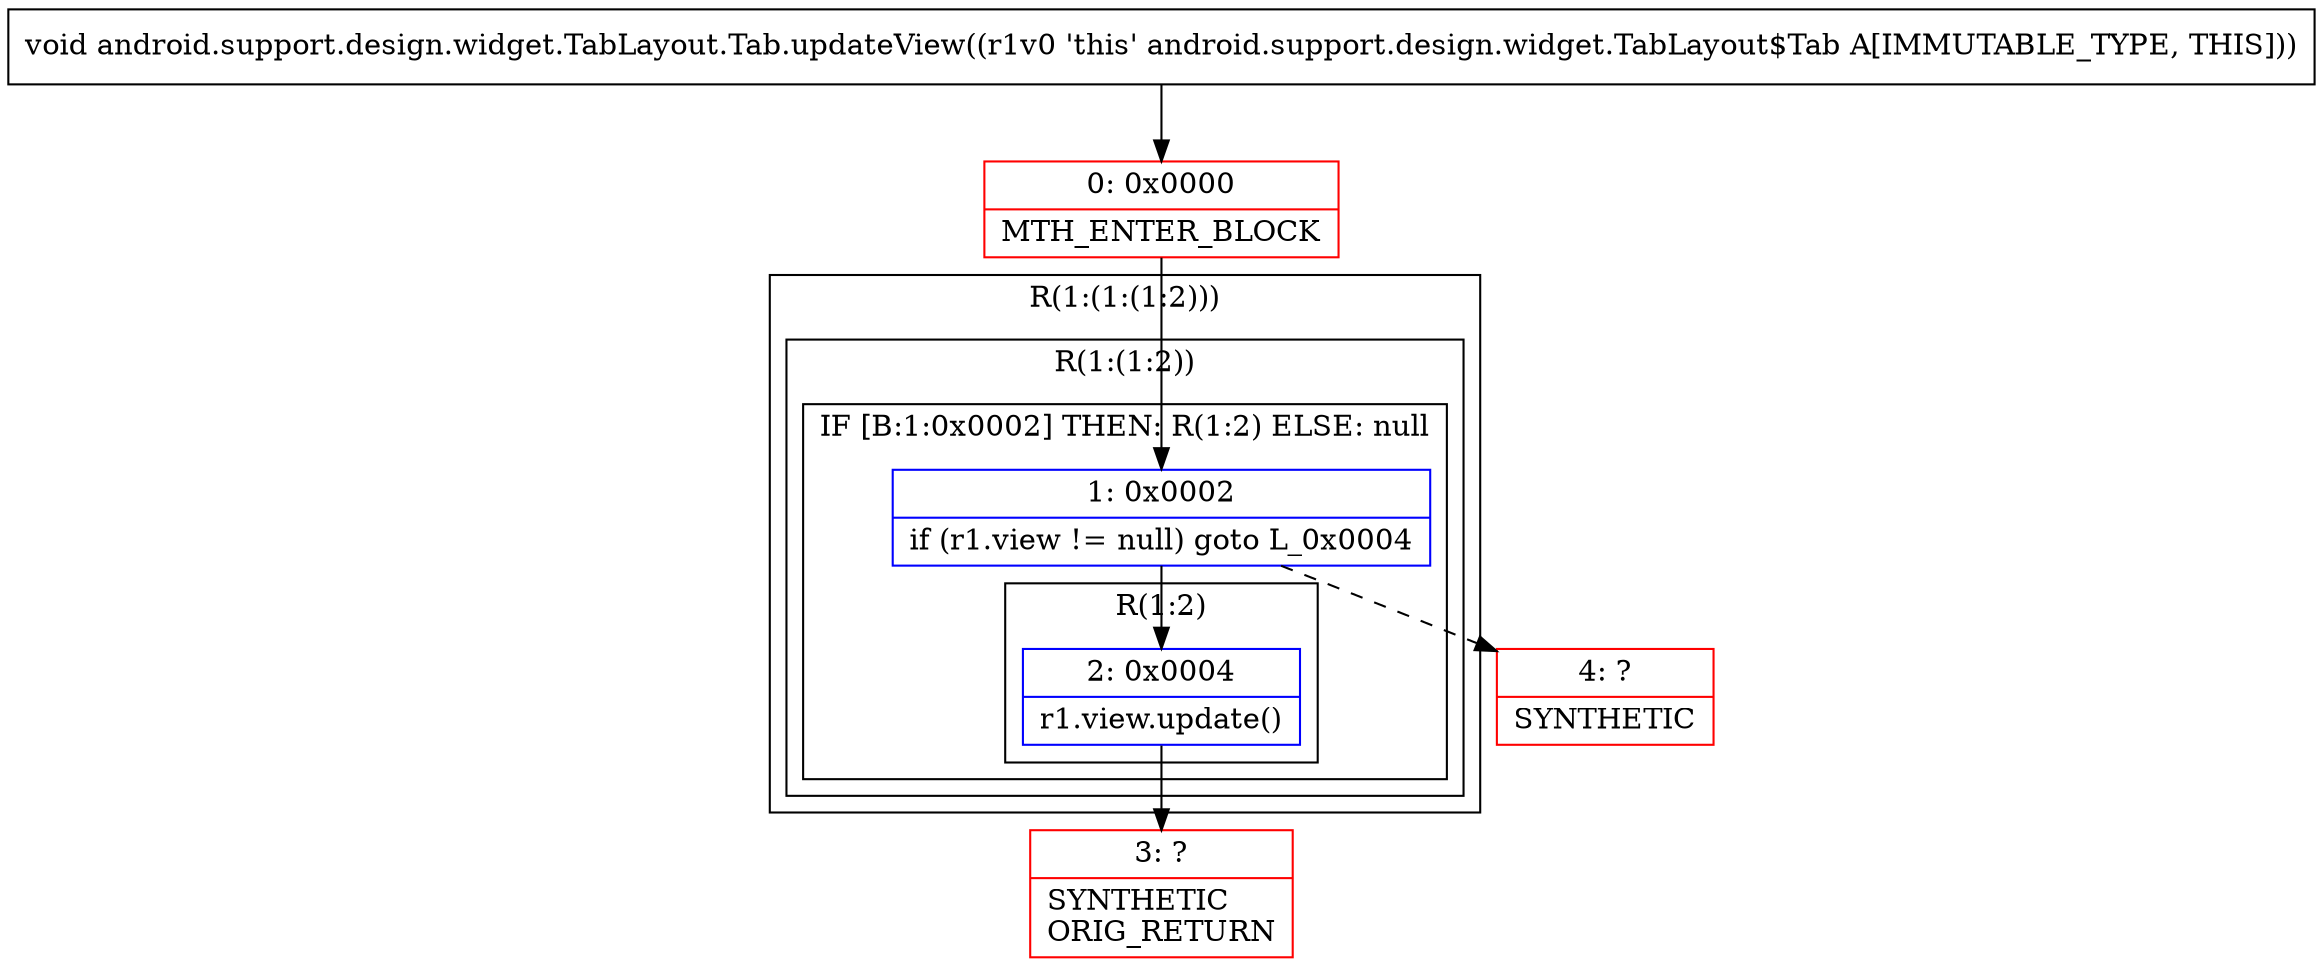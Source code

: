 digraph "CFG forandroid.support.design.widget.TabLayout.Tab.updateView()V" {
subgraph cluster_Region_2144153286 {
label = "R(1:(1:(1:2)))";
node [shape=record,color=blue];
subgraph cluster_Region_1057184189 {
label = "R(1:(1:2))";
node [shape=record,color=blue];
subgraph cluster_IfRegion_139124383 {
label = "IF [B:1:0x0002] THEN: R(1:2) ELSE: null";
node [shape=record,color=blue];
Node_1 [shape=record,label="{1\:\ 0x0002|if (r1.view != null) goto L_0x0004\l}"];
subgraph cluster_Region_113413025 {
label = "R(1:2)";
node [shape=record,color=blue];
Node_2 [shape=record,label="{2\:\ 0x0004|r1.view.update()\l}"];
}
}
}
}
Node_0 [shape=record,color=red,label="{0\:\ 0x0000|MTH_ENTER_BLOCK\l}"];
Node_3 [shape=record,color=red,label="{3\:\ ?|SYNTHETIC\lORIG_RETURN\l}"];
Node_4 [shape=record,color=red,label="{4\:\ ?|SYNTHETIC\l}"];
MethodNode[shape=record,label="{void android.support.design.widget.TabLayout.Tab.updateView((r1v0 'this' android.support.design.widget.TabLayout$Tab A[IMMUTABLE_TYPE, THIS])) }"];
MethodNode -> Node_0;
Node_1 -> Node_2;
Node_1 -> Node_4[style=dashed];
Node_2 -> Node_3;
Node_0 -> Node_1;
}

